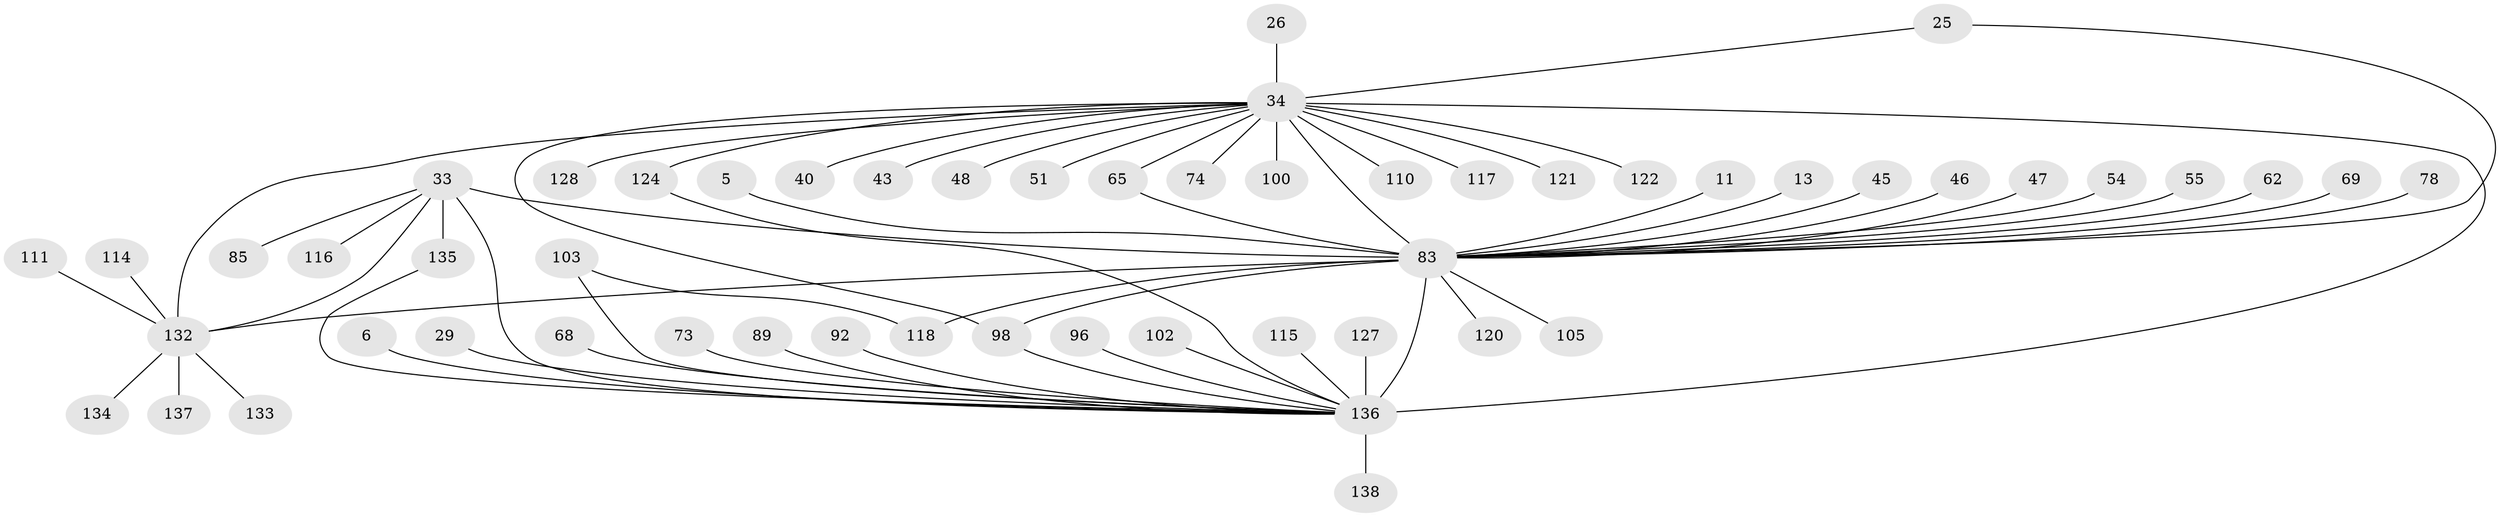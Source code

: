 // original degree distribution, {24: 0.007246376811594203, 15: 0.007246376811594203, 18: 0.007246376811594203, 5: 0.06521739130434782, 1: 0.4420289855072464, 30: 0.007246376811594203, 6: 0.028985507246376812, 8: 0.007246376811594203, 10: 0.007246376811594203, 12: 0.007246376811594203, 2: 0.2753623188405797, 3: 0.09420289855072464, 4: 0.036231884057971016, 16: 0.007246376811594203}
// Generated by graph-tools (version 1.1) at 2025/50/03/04/25 21:50:12]
// undirected, 55 vertices, 65 edges
graph export_dot {
graph [start="1"]
  node [color=gray90,style=filled];
  5;
  6;
  11;
  13;
  25;
  26;
  29;
  33 [super="+10+27"];
  34 [super="+8"];
  40;
  43;
  45;
  46;
  47;
  48;
  51;
  54;
  55;
  62;
  65;
  68;
  69;
  73;
  74;
  78;
  83 [super="+22+12+42+3"];
  85;
  89;
  92;
  96 [super="+24"];
  98 [super="+71+84"];
  100 [super="+88+90"];
  102;
  103 [super="+20+37"];
  105;
  110 [super="+49"];
  111;
  114;
  115;
  116;
  117;
  118 [super="+4"];
  120;
  121;
  122;
  124 [super="+91"];
  127;
  128;
  132 [super="+107+97+129+72+79+82+93"];
  133;
  134;
  135 [super="+104+126+109+123"];
  136 [super="+23+75+125+131"];
  137;
  138;
  5 -- 83;
  6 -- 136;
  11 -- 83;
  13 -- 83;
  25 -- 34;
  25 -- 83;
  26 -- 34;
  29 -- 136;
  33 -- 116;
  33 -- 85;
  33 -- 135 [weight=2];
  33 -- 132;
  33 -- 136 [weight=4];
  33 -- 83 [weight=4];
  34 -- 40;
  34 -- 43;
  34 -- 65;
  34 -- 110 [weight=3];
  34 -- 128;
  34 -- 74;
  34 -- 48;
  34 -- 51;
  34 -- 117;
  34 -- 121;
  34 -- 122;
  34 -- 83 [weight=3];
  34 -- 136 [weight=7];
  34 -- 98 [weight=3];
  34 -- 132 [weight=6];
  34 -- 100 [weight=2];
  34 -- 124 [weight=2];
  45 -- 83;
  46 -- 83;
  47 -- 83;
  54 -- 83;
  55 -- 83;
  62 -- 83;
  65 -- 83;
  68 -- 136;
  69 -- 83;
  73 -- 136;
  78 -- 83;
  83 -- 105;
  83 -- 118 [weight=4];
  83 -- 136 [weight=11];
  83 -- 132;
  83 -- 120;
  83 -- 98 [weight=3];
  89 -- 136;
  92 -- 136;
  96 -- 136;
  98 -- 136;
  102 -- 136;
  103 -- 136 [weight=2];
  103 -- 118;
  111 -- 132;
  114 -- 132;
  115 -- 136;
  124 -- 136;
  127 -- 136;
  132 -- 133;
  132 -- 134;
  132 -- 137;
  135 -- 136;
  136 -- 138;
}
